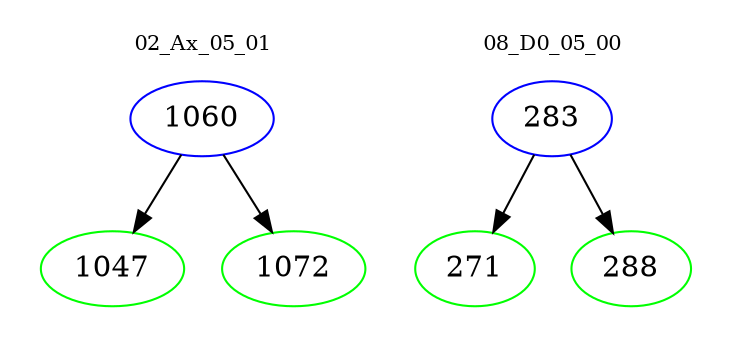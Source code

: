 digraph{
subgraph cluster_0 {
color = white
label = "02_Ax_05_01";
fontsize=10;
T0_1060 [label="1060", color="blue"]
T0_1060 -> T0_1047 [color="black"]
T0_1047 [label="1047", color="green"]
T0_1060 -> T0_1072 [color="black"]
T0_1072 [label="1072", color="green"]
}
subgraph cluster_1 {
color = white
label = "08_D0_05_00";
fontsize=10;
T1_283 [label="283", color="blue"]
T1_283 -> T1_271 [color="black"]
T1_271 [label="271", color="green"]
T1_283 -> T1_288 [color="black"]
T1_288 [label="288", color="green"]
}
}
